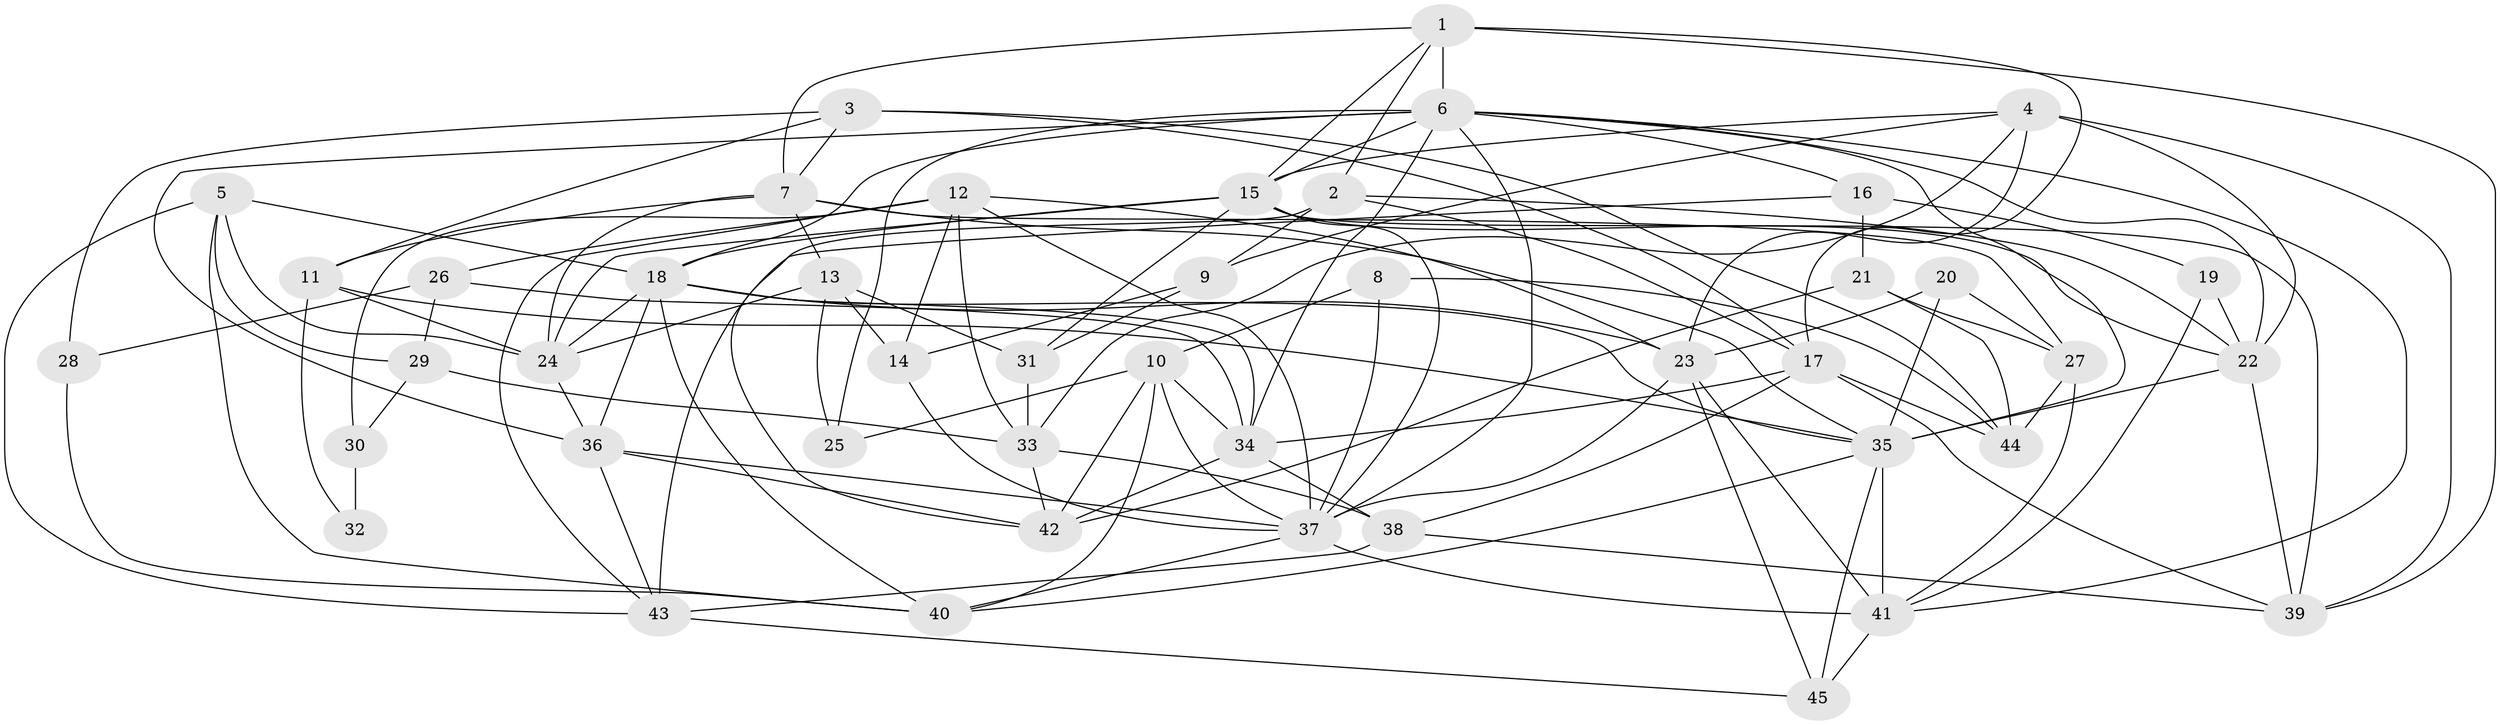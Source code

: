 // original degree distribution, {4: 0.36666666666666664, 5: 0.17777777777777778, 11: 0.011111111111111112, 7: 0.03333333333333333, 6: 0.03333333333333333, 3: 0.26666666666666666, 2: 0.1, 8: 0.011111111111111112}
// Generated by graph-tools (version 1.1) at 2025/02/03/09/25 03:02:09]
// undirected, 45 vertices, 125 edges
graph export_dot {
graph [start="1"]
  node [color=gray90,style=filled];
  1;
  2;
  3;
  4;
  5;
  6;
  7;
  8;
  9;
  10;
  11;
  12;
  13;
  14;
  15;
  16;
  17;
  18;
  19;
  20;
  21;
  22;
  23;
  24;
  25;
  26;
  27;
  28;
  29;
  30;
  31;
  32;
  33;
  34;
  35;
  36;
  37;
  38;
  39;
  40;
  41;
  42;
  43;
  44;
  45;
  1 -- 2 [weight=1.0];
  1 -- 6 [weight=2.0];
  1 -- 7 [weight=1.0];
  1 -- 15 [weight=1.0];
  1 -- 17 [weight=1.0];
  1 -- 39 [weight=1.0];
  2 -- 9 [weight=1.0];
  2 -- 17 [weight=1.0];
  2 -- 22 [weight=1.0];
  2 -- 42 [weight=1.0];
  3 -- 7 [weight=1.0];
  3 -- 11 [weight=1.0];
  3 -- 17 [weight=1.0];
  3 -- 28 [weight=1.0];
  3 -- 44 [weight=1.0];
  4 -- 9 [weight=1.0];
  4 -- 15 [weight=1.0];
  4 -- 22 [weight=1.0];
  4 -- 23 [weight=1.0];
  4 -- 33 [weight=1.0];
  4 -- 39 [weight=1.0];
  5 -- 18 [weight=1.0];
  5 -- 24 [weight=1.0];
  5 -- 29 [weight=1.0];
  5 -- 40 [weight=1.0];
  5 -- 43 [weight=1.0];
  6 -- 15 [weight=2.0];
  6 -- 16 [weight=1.0];
  6 -- 18 [weight=1.0];
  6 -- 22 [weight=1.0];
  6 -- 25 [weight=1.0];
  6 -- 34 [weight=1.0];
  6 -- 35 [weight=2.0];
  6 -- 36 [weight=1.0];
  6 -- 37 [weight=1.0];
  6 -- 41 [weight=1.0];
  7 -- 11 [weight=1.0];
  7 -- 13 [weight=1.0];
  7 -- 24 [weight=1.0];
  7 -- 27 [weight=1.0];
  7 -- 35 [weight=1.0];
  8 -- 10 [weight=2.0];
  8 -- 37 [weight=1.0];
  8 -- 44 [weight=1.0];
  9 -- 14 [weight=1.0];
  9 -- 31 [weight=1.0];
  10 -- 25 [weight=1.0];
  10 -- 34 [weight=1.0];
  10 -- 37 [weight=1.0];
  10 -- 40 [weight=1.0];
  10 -- 42 [weight=1.0];
  11 -- 24 [weight=1.0];
  11 -- 32 [weight=1.0];
  11 -- 35 [weight=1.0];
  12 -- 14 [weight=1.0];
  12 -- 23 [weight=1.0];
  12 -- 26 [weight=1.0];
  12 -- 30 [weight=1.0];
  12 -- 33 [weight=1.0];
  12 -- 37 [weight=1.0];
  12 -- 43 [weight=1.0];
  13 -- 14 [weight=1.0];
  13 -- 24 [weight=1.0];
  13 -- 25 [weight=1.0];
  13 -- 31 [weight=1.0];
  14 -- 37 [weight=1.0];
  15 -- 18 [weight=1.0];
  15 -- 22 [weight=1.0];
  15 -- 24 [weight=1.0];
  15 -- 31 [weight=1.0];
  15 -- 37 [weight=1.0];
  15 -- 39 [weight=1.0];
  16 -- 19 [weight=1.0];
  16 -- 21 [weight=1.0];
  16 -- 43 [weight=1.0];
  17 -- 34 [weight=1.0];
  17 -- 38 [weight=1.0];
  17 -- 39 [weight=1.0];
  17 -- 44 [weight=1.0];
  18 -- 23 [weight=1.0];
  18 -- 24 [weight=1.0];
  18 -- 34 [weight=1.0];
  18 -- 35 [weight=1.0];
  18 -- 36 [weight=1.0];
  18 -- 40 [weight=1.0];
  19 -- 22 [weight=1.0];
  19 -- 41 [weight=2.0];
  20 -- 23 [weight=1.0];
  20 -- 27 [weight=1.0];
  20 -- 35 [weight=1.0];
  21 -- 27 [weight=1.0];
  21 -- 42 [weight=1.0];
  21 -- 44 [weight=1.0];
  22 -- 35 [weight=1.0];
  22 -- 39 [weight=1.0];
  23 -- 37 [weight=1.0];
  23 -- 41 [weight=1.0];
  23 -- 45 [weight=1.0];
  24 -- 36 [weight=1.0];
  26 -- 28 [weight=1.0];
  26 -- 29 [weight=1.0];
  26 -- 34 [weight=1.0];
  27 -- 41 [weight=1.0];
  27 -- 44 [weight=1.0];
  28 -- 40 [weight=1.0];
  29 -- 30 [weight=1.0];
  29 -- 33 [weight=1.0];
  30 -- 32 [weight=2.0];
  31 -- 33 [weight=1.0];
  33 -- 38 [weight=1.0];
  33 -- 42 [weight=1.0];
  34 -- 38 [weight=1.0];
  34 -- 42 [weight=1.0];
  35 -- 40 [weight=1.0];
  35 -- 41 [weight=2.0];
  35 -- 45 [weight=1.0];
  36 -- 37 [weight=1.0];
  36 -- 42 [weight=1.0];
  36 -- 43 [weight=1.0];
  37 -- 40 [weight=1.0];
  37 -- 41 [weight=1.0];
  38 -- 39 [weight=1.0];
  38 -- 43 [weight=1.0];
  41 -- 45 [weight=2.0];
  43 -- 45 [weight=1.0];
}

